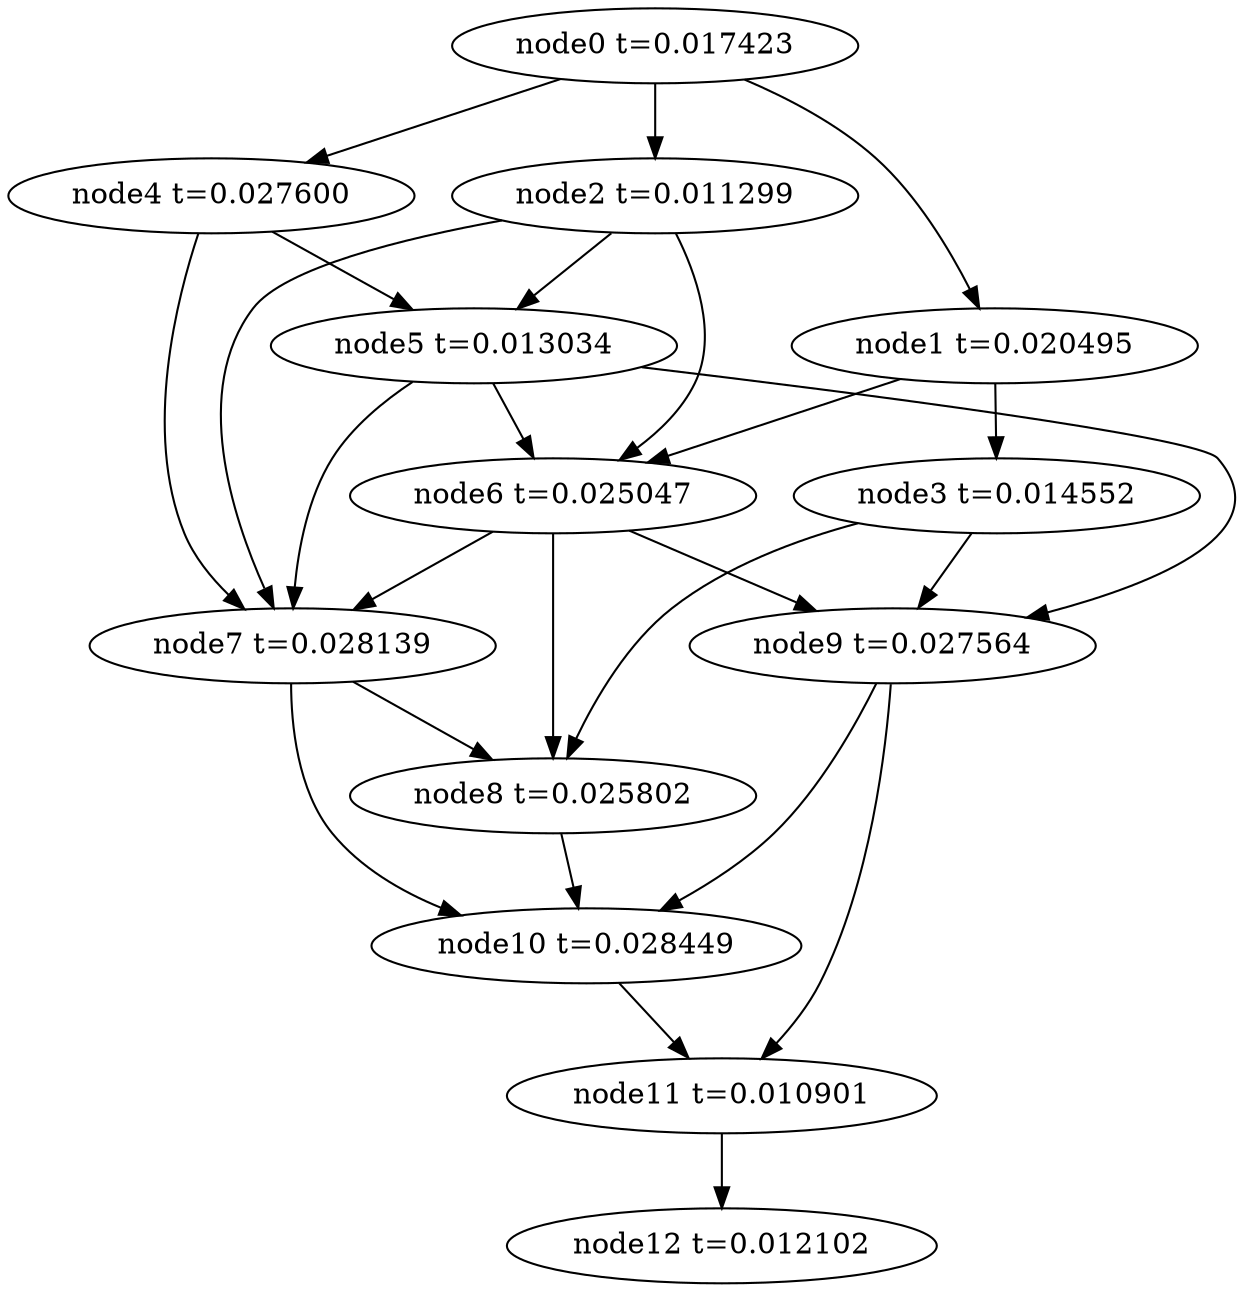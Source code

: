 digraph g{
	node12[label="node12 t=0.012102"]
	node11 -> node12
	node11[label="node11 t=0.010901"];
	node10 -> node11
	node10[label="node10 t=0.028449"];
	node9 -> node11
	node9 -> node10
	node9[label="node9 t=0.027564"];
	node8 -> node10
	node8[label="node8 t=0.025802"];
	node7 -> node10
	node7 -> node8
	node7[label="node7 t=0.028139"];
	node6 -> node9
	node6 -> node8
	node6 -> node7
	node6[label="node6 t=0.025047"];
	node5 -> node9
	node5 -> node7
	node5 -> node6
	node5[label="node5 t=0.013034"];
	node4 -> node7
	node4 -> node5
	node4[label="node4 t=0.027600"];
	node3 -> node9
	node3 -> node8
	node3[label="node3 t=0.014552"];
	node2 -> node7
	node2 -> node6
	node2 -> node5
	node2[label="node2 t=0.011299"];
	node1 -> node6
	node1 -> node3
	node1[label="node1 t=0.020495"];
	node0 -> node4
	node0 -> node2
	node0 -> node1
	node0[label="node0 t=0.017423"];
}
